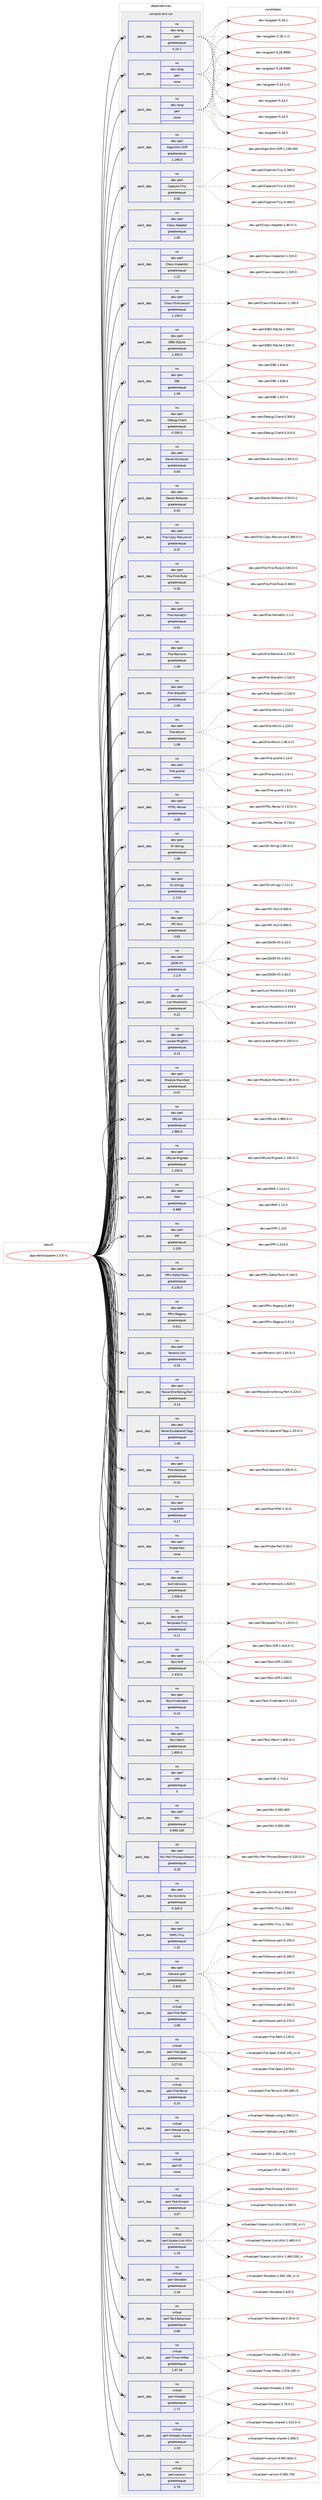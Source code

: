digraph prolog {

# *************
# Graph options
# *************

newrank=true;
concentrate=true;
compound=true;
graph [rankdir=LR,fontname=Helvetica,fontsize=10,ranksep=1.5];#, ranksep=2.5, nodesep=0.2];
edge  [arrowhead=vee];
node  [fontname=Helvetica,fontsize=10];

# **********
# The ebuild
# **********

subgraph cluster_leftcol {
color=gray;
rank=same;
label=<<i>ebuild</i>>;
id [label="app-editors/padre-1.0.0-r1", color=red, width=4, href="../app-editors/padre-1.0.0-r1.svg"];
}

# ****************
# The dependencies
# ****************

subgraph cluster_midcol {
color=gray;
label=<<i>dependencies</i>>;
subgraph cluster_compile {
fillcolor="#eeeeee";
style=filled;
label=<<i>compile</i>>;
}
subgraph cluster_compileandrun {
fillcolor="#eeeeee";
style=filled;
label=<<i>compile and run</i>>;
subgraph pack13409 {
dependency18376 [label=<<TABLE BORDER="0" CELLBORDER="1" CELLSPACING="0" CELLPADDING="4" WIDTH="220"><TR><TD ROWSPAN="6" CELLPADDING="30">pack_dep</TD></TR><TR><TD WIDTH="110">no</TD></TR><TR><TD>dev-lang</TD></TR><TR><TD>perl</TD></TR><TR><TD>greaterequal</TD></TR><TR><TD>5.10.1</TD></TR></TABLE>>, shape=none, color=blue];
}
id:e -> dependency18376:w [weight=20,style="solid",arrowhead="odotvee"];
subgraph pack13410 {
dependency18377 [label=<<TABLE BORDER="0" CELLBORDER="1" CELLSPACING="0" CELLPADDING="4" WIDTH="220"><TR><TD ROWSPAN="6" CELLPADDING="30">pack_dep</TD></TR><TR><TD WIDTH="110">no</TD></TR><TR><TD>dev-lang</TD></TR><TR><TD>perl</TD></TR><TR><TD>none</TD></TR><TR><TD></TD></TR></TABLE>>, shape=none, color=blue];
}
id:e -> dependency18377:w [weight=20,style="solid",arrowhead="odotvee"];
subgraph pack13411 {
dependency18378 [label=<<TABLE BORDER="0" CELLBORDER="1" CELLSPACING="0" CELLPADDING="4" WIDTH="220"><TR><TD ROWSPAN="6" CELLPADDING="30">pack_dep</TD></TR><TR><TD WIDTH="110">no</TD></TR><TR><TD>dev-lang</TD></TR><TR><TD>perl</TD></TR><TR><TD>none</TD></TR><TR><TD></TD></TR></TABLE>>, shape=none, color=blue];
}
id:e -> dependency18378:w [weight=20,style="solid",arrowhead="odotvee"];
subgraph pack13412 {
dependency18379 [label=<<TABLE BORDER="0" CELLBORDER="1" CELLSPACING="0" CELLPADDING="4" WIDTH="220"><TR><TD ROWSPAN="6" CELLPADDING="30">pack_dep</TD></TR><TR><TD WIDTH="110">no</TD></TR><TR><TD>dev-perl</TD></TR><TR><TD>Algorithm-Diff</TD></TR><TR><TD>greaterequal</TD></TR><TR><TD>1.190.0</TD></TR></TABLE>>, shape=none, color=blue];
}
id:e -> dependency18379:w [weight=20,style="solid",arrowhead="odotvee"];
subgraph pack13413 {
dependency18380 [label=<<TABLE BORDER="0" CELLBORDER="1" CELLSPACING="0" CELLPADDING="4" WIDTH="220"><TR><TD ROWSPAN="6" CELLPADDING="30">pack_dep</TD></TR><TR><TD WIDTH="110">no</TD></TR><TR><TD>dev-perl</TD></TR><TR><TD>Capture-Tiny</TD></TR><TR><TD>greaterequal</TD></TR><TR><TD>0.06</TD></TR></TABLE>>, shape=none, color=blue];
}
id:e -> dependency18380:w [weight=20,style="solid",arrowhead="odotvee"];
subgraph pack13414 {
dependency18381 [label=<<TABLE BORDER="0" CELLBORDER="1" CELLSPACING="0" CELLPADDING="4" WIDTH="220"><TR><TD ROWSPAN="6" CELLPADDING="30">pack_dep</TD></TR><TR><TD WIDTH="110">no</TD></TR><TR><TD>dev-perl</TD></TR><TR><TD>Class-Adapter</TD></TR><TR><TD>greaterequal</TD></TR><TR><TD>1.05</TD></TR></TABLE>>, shape=none, color=blue];
}
id:e -> dependency18381:w [weight=20,style="solid",arrowhead="odotvee"];
subgraph pack13415 {
dependency18382 [label=<<TABLE BORDER="0" CELLBORDER="1" CELLSPACING="0" CELLPADDING="4" WIDTH="220"><TR><TD ROWSPAN="6" CELLPADDING="30">pack_dep</TD></TR><TR><TD WIDTH="110">no</TD></TR><TR><TD>dev-perl</TD></TR><TR><TD>Class-Inspector</TD></TR><TR><TD>greaterequal</TD></TR><TR><TD>1.22</TD></TR></TABLE>>, shape=none, color=blue];
}
id:e -> dependency18382:w [weight=20,style="solid",arrowhead="odotvee"];
subgraph pack13416 {
dependency18383 [label=<<TABLE BORDER="0" CELLBORDER="1" CELLSPACING="0" CELLPADDING="4" WIDTH="220"><TR><TD ROWSPAN="6" CELLPADDING="30">pack_dep</TD></TR><TR><TD WIDTH="110">no</TD></TR><TR><TD>dev-perl</TD></TR><TR><TD>Class-XSAccessor</TD></TR><TR><TD>greaterequal</TD></TR><TR><TD>1.130.0</TD></TR></TABLE>>, shape=none, color=blue];
}
id:e -> dependency18383:w [weight=20,style="solid",arrowhead="odotvee"];
subgraph pack13417 {
dependency18384 [label=<<TABLE BORDER="0" CELLBORDER="1" CELLSPACING="0" CELLPADDING="4" WIDTH="220"><TR><TD ROWSPAN="6" CELLPADDING="30">pack_dep</TD></TR><TR><TD WIDTH="110">no</TD></TR><TR><TD>dev-perl</TD></TR><TR><TD>DBD-SQLite</TD></TR><TR><TD>greaterequal</TD></TR><TR><TD>1.350.0</TD></TR></TABLE>>, shape=none, color=blue];
}
id:e -> dependency18384:w [weight=20,style="solid",arrowhead="odotvee"];
subgraph pack13418 {
dependency18385 [label=<<TABLE BORDER="0" CELLBORDER="1" CELLSPACING="0" CELLPADDING="4" WIDTH="220"><TR><TD ROWSPAN="6" CELLPADDING="30">pack_dep</TD></TR><TR><TD WIDTH="110">no</TD></TR><TR><TD>dev-perl</TD></TR><TR><TD>DBI</TD></TR><TR><TD>greaterequal</TD></TR><TR><TD>1.58</TD></TR></TABLE>>, shape=none, color=blue];
}
id:e -> dependency18385:w [weight=20,style="solid",arrowhead="odotvee"];
subgraph pack13419 {
dependency18386 [label=<<TABLE BORDER="0" CELLBORDER="1" CELLSPACING="0" CELLPADDING="4" WIDTH="220"><TR><TD ROWSPAN="6" CELLPADDING="30">pack_dep</TD></TR><TR><TD WIDTH="110">no</TD></TR><TR><TD>dev-perl</TD></TR><TR><TD>Debug-Client</TD></TR><TR><TD>greaterequal</TD></TR><TR><TD>0.200.0</TD></TR></TABLE>>, shape=none, color=blue];
}
id:e -> dependency18386:w [weight=20,style="solid",arrowhead="odotvee"];
subgraph pack13420 {
dependency18387 [label=<<TABLE BORDER="0" CELLBORDER="1" CELLSPACING="0" CELLPADDING="4" WIDTH="220"><TR><TD ROWSPAN="6" CELLPADDING="30">pack_dep</TD></TR><TR><TD WIDTH="110">no</TD></TR><TR><TD>dev-perl</TD></TR><TR><TD>Devel-Dumpvar</TD></TR><TR><TD>greaterequal</TD></TR><TR><TD>0.04</TD></TR></TABLE>>, shape=none, color=blue];
}
id:e -> dependency18387:w [weight=20,style="solid",arrowhead="odotvee"];
subgraph pack13421 {
dependency18388 [label=<<TABLE BORDER="0" CELLBORDER="1" CELLSPACING="0" CELLPADDING="4" WIDTH="220"><TR><TD ROWSPAN="6" CELLPADDING="30">pack_dep</TD></TR><TR><TD WIDTH="110">no</TD></TR><TR><TD>dev-perl</TD></TR><TR><TD>Devel-Refactor</TD></TR><TR><TD>greaterequal</TD></TR><TR><TD>0.05</TD></TR></TABLE>>, shape=none, color=blue];
}
id:e -> dependency18388:w [weight=20,style="solid",arrowhead="odotvee"];
subgraph pack13422 {
dependency18389 [label=<<TABLE BORDER="0" CELLBORDER="1" CELLSPACING="0" CELLPADDING="4" WIDTH="220"><TR><TD ROWSPAN="6" CELLPADDING="30">pack_dep</TD></TR><TR><TD WIDTH="110">no</TD></TR><TR><TD>dev-perl</TD></TR><TR><TD>File-Copy-Recursive</TD></TR><TR><TD>greaterequal</TD></TR><TR><TD>0.37</TD></TR></TABLE>>, shape=none, color=blue];
}
id:e -> dependency18389:w [weight=20,style="solid",arrowhead="odotvee"];
subgraph pack13423 {
dependency18390 [label=<<TABLE BORDER="0" CELLBORDER="1" CELLSPACING="0" CELLPADDING="4" WIDTH="220"><TR><TD ROWSPAN="6" CELLPADDING="30">pack_dep</TD></TR><TR><TD WIDTH="110">no</TD></TR><TR><TD>dev-perl</TD></TR><TR><TD>File-Find-Rule</TD></TR><TR><TD>greaterequal</TD></TR><TR><TD>0.30</TD></TR></TABLE>>, shape=none, color=blue];
}
id:e -> dependency18390:w [weight=20,style="solid",arrowhead="odotvee"];
subgraph pack13424 {
dependency18391 [label=<<TABLE BORDER="0" CELLBORDER="1" CELLSPACING="0" CELLPADDING="4" WIDTH="220"><TR><TD ROWSPAN="6" CELLPADDING="30">pack_dep</TD></TR><TR><TD WIDTH="110">no</TD></TR><TR><TD>dev-perl</TD></TR><TR><TD>File-HomeDir</TD></TR><TR><TD>greaterequal</TD></TR><TR><TD>0.91</TD></TR></TABLE>>, shape=none, color=blue];
}
id:e -> dependency18391:w [weight=20,style="solid",arrowhead="odotvee"];
subgraph pack13425 {
dependency18392 [label=<<TABLE BORDER="0" CELLBORDER="1" CELLSPACING="0" CELLPADDING="4" WIDTH="220"><TR><TD ROWSPAN="6" CELLPADDING="30">pack_dep</TD></TR><TR><TD WIDTH="110">no</TD></TR><TR><TD>dev-perl</TD></TR><TR><TD>File-Remove</TD></TR><TR><TD>greaterequal</TD></TR><TR><TD>1.40</TD></TR></TABLE>>, shape=none, color=blue];
}
id:e -> dependency18392:w [weight=20,style="solid",arrowhead="odotvee"];
subgraph pack13426 {
dependency18393 [label=<<TABLE BORDER="0" CELLBORDER="1" CELLSPACING="0" CELLPADDING="4" WIDTH="220"><TR><TD ROWSPAN="6" CELLPADDING="30">pack_dep</TD></TR><TR><TD WIDTH="110">no</TD></TR><TR><TD>dev-perl</TD></TR><TR><TD>File-ShareDir</TD></TR><TR><TD>greaterequal</TD></TR><TR><TD>1.00</TD></TR></TABLE>>, shape=none, color=blue];
}
id:e -> dependency18393:w [weight=20,style="solid",arrowhead="odotvee"];
subgraph pack13427 {
dependency18394 [label=<<TABLE BORDER="0" CELLBORDER="1" CELLSPACING="0" CELLPADDING="4" WIDTH="220"><TR><TD ROWSPAN="6" CELLPADDING="30">pack_dep</TD></TR><TR><TD WIDTH="110">no</TD></TR><TR><TD>dev-perl</TD></TR><TR><TD>File-Which</TD></TR><TR><TD>greaterequal</TD></TR><TR><TD>1.08</TD></TR></TABLE>>, shape=none, color=blue];
}
id:e -> dependency18394:w [weight=20,style="solid",arrowhead="odotvee"];
subgraph pack13428 {
dependency18395 [label=<<TABLE BORDER="0" CELLBORDER="1" CELLSPACING="0" CELLPADDING="4" WIDTH="220"><TR><TD ROWSPAN="6" CELLPADDING="30">pack_dep</TD></TR><TR><TD WIDTH="110">no</TD></TR><TR><TD>dev-perl</TD></TR><TR><TD>File-pushd</TD></TR><TR><TD>none</TD></TR><TR><TD></TD></TR></TABLE>>, shape=none, color=blue];
}
id:e -> dependency18395:w [weight=20,style="solid",arrowhead="odotvee"];
subgraph pack13429 {
dependency18396 [label=<<TABLE BORDER="0" CELLBORDER="1" CELLSPACING="0" CELLPADDING="4" WIDTH="220"><TR><TD ROWSPAN="6" CELLPADDING="30">pack_dep</TD></TR><TR><TD WIDTH="110">no</TD></TR><TR><TD>dev-perl</TD></TR><TR><TD>HTML-Parser</TD></TR><TR><TD>greaterequal</TD></TR><TR><TD>3.58</TD></TR></TABLE>>, shape=none, color=blue];
}
id:e -> dependency18396:w [weight=20,style="solid",arrowhead="odotvee"];
subgraph pack13430 {
dependency18397 [label=<<TABLE BORDER="0" CELLBORDER="1" CELLSPACING="0" CELLPADDING="4" WIDTH="220"><TR><TD ROWSPAN="6" CELLPADDING="30">pack_dep</TD></TR><TR><TD WIDTH="110">no</TD></TR><TR><TD>dev-perl</TD></TR><TR><TD>IO-String</TD></TR><TR><TD>greaterequal</TD></TR><TR><TD>1.08</TD></TR></TABLE>>, shape=none, color=blue];
}
id:e -> dependency18397:w [weight=20,style="solid",arrowhead="odotvee"];
subgraph pack13431 {
dependency18398 [label=<<TABLE BORDER="0" CELLBORDER="1" CELLSPACING="0" CELLPADDING="4" WIDTH="220"><TR><TD ROWSPAN="6" CELLPADDING="30">pack_dep</TD></TR><TR><TD WIDTH="110">no</TD></TR><TR><TD>dev-perl</TD></TR><TR><TD>IO-stringy</TD></TR><TR><TD>greaterequal</TD></TR><TR><TD>2.110</TD></TR></TABLE>>, shape=none, color=blue];
}
id:e -> dependency18398:w [weight=20,style="solid",arrowhead="odotvee"];
subgraph pack13432 {
dependency18399 [label=<<TABLE BORDER="0" CELLBORDER="1" CELLSPACING="0" CELLPADDING="4" WIDTH="220"><TR><TD ROWSPAN="6" CELLPADDING="30">pack_dep</TD></TR><TR><TD WIDTH="110">no</TD></TR><TR><TD>dev-perl</TD></TR><TR><TD>IPC-Run</TD></TR><TR><TD>greaterequal</TD></TR><TR><TD>0.83</TD></TR></TABLE>>, shape=none, color=blue];
}
id:e -> dependency18399:w [weight=20,style="solid",arrowhead="odotvee"];
subgraph pack13433 {
dependency18400 [label=<<TABLE BORDER="0" CELLBORDER="1" CELLSPACING="0" CELLPADDING="4" WIDTH="220"><TR><TD ROWSPAN="6" CELLPADDING="30">pack_dep</TD></TR><TR><TD WIDTH="110">no</TD></TR><TR><TD>dev-perl</TD></TR><TR><TD>JSON-XS</TD></TR><TR><TD>greaterequal</TD></TR><TR><TD>2.2.9</TD></TR></TABLE>>, shape=none, color=blue];
}
id:e -> dependency18400:w [weight=20,style="solid",arrowhead="odotvee"];
subgraph pack13434 {
dependency18401 [label=<<TABLE BORDER="0" CELLBORDER="1" CELLSPACING="0" CELLPADDING="4" WIDTH="220"><TR><TD ROWSPAN="6" CELLPADDING="30">pack_dep</TD></TR><TR><TD WIDTH="110">no</TD></TR><TR><TD>dev-perl</TD></TR><TR><TD>List-MoreUtils</TD></TR><TR><TD>greaterequal</TD></TR><TR><TD>0.22</TD></TR></TABLE>>, shape=none, color=blue];
}
id:e -> dependency18401:w [weight=20,style="solid",arrowhead="odotvee"];
subgraph pack13435 {
dependency18402 [label=<<TABLE BORDER="0" CELLBORDER="1" CELLSPACING="0" CELLPADDING="4" WIDTH="220"><TR><TD ROWSPAN="6" CELLPADDING="30">pack_dep</TD></TR><TR><TD WIDTH="110">no</TD></TR><TR><TD>dev-perl</TD></TR><TR><TD>Locale-Msgfmt</TD></TR><TR><TD>greaterequal</TD></TR><TR><TD>0.15</TD></TR></TABLE>>, shape=none, color=blue];
}
id:e -> dependency18402:w [weight=20,style="solid",arrowhead="odotvee"];
subgraph pack13436 {
dependency18403 [label=<<TABLE BORDER="0" CELLBORDER="1" CELLSPACING="0" CELLPADDING="4" WIDTH="220"><TR><TD ROWSPAN="6" CELLPADDING="30">pack_dep</TD></TR><TR><TD WIDTH="110">no</TD></TR><TR><TD>dev-perl</TD></TR><TR><TD>Module-Manifest</TD></TR><TR><TD>greaterequal</TD></TR><TR><TD>0.07</TD></TR></TABLE>>, shape=none, color=blue];
}
id:e -> dependency18403:w [weight=20,style="solid",arrowhead="odotvee"];
subgraph pack13437 {
dependency18404 [label=<<TABLE BORDER="0" CELLBORDER="1" CELLSPACING="0" CELLPADDING="4" WIDTH="220"><TR><TD ROWSPAN="6" CELLPADDING="30">pack_dep</TD></TR><TR><TD WIDTH="110">no</TD></TR><TR><TD>dev-perl</TD></TR><TR><TD>ORLite</TD></TR><TR><TD>greaterequal</TD></TR><TR><TD>1.960.0</TD></TR></TABLE>>, shape=none, color=blue];
}
id:e -> dependency18404:w [weight=20,style="solid",arrowhead="odotvee"];
subgraph pack13438 {
dependency18405 [label=<<TABLE BORDER="0" CELLBORDER="1" CELLSPACING="0" CELLPADDING="4" WIDTH="220"><TR><TD ROWSPAN="6" CELLPADDING="30">pack_dep</TD></TR><TR><TD WIDTH="110">no</TD></TR><TR><TD>dev-perl</TD></TR><TR><TD>ORLite-Migrate</TD></TR><TR><TD>greaterequal</TD></TR><TR><TD>1.100.0</TD></TR></TABLE>>, shape=none, color=blue];
}
id:e -> dependency18405:w [weight=20,style="solid",arrowhead="odotvee"];
subgraph pack13439 {
dependency18406 [label=<<TABLE BORDER="0" CELLBORDER="1" CELLSPACING="0" CELLPADDING="4" WIDTH="220"><TR><TD ROWSPAN="6" CELLPADDING="30">pack_dep</TD></TR><TR><TD WIDTH="110">no</TD></TR><TR><TD>dev-perl</TD></TR><TR><TD>PAR</TD></TR><TR><TD>greaterequal</TD></TR><TR><TD>0.989</TD></TR></TABLE>>, shape=none, color=blue];
}
id:e -> dependency18406:w [weight=20,style="solid",arrowhead="odotvee"];
subgraph pack13440 {
dependency18407 [label=<<TABLE BORDER="0" CELLBORDER="1" CELLSPACING="0" CELLPADDING="4" WIDTH="220"><TR><TD ROWSPAN="6" CELLPADDING="30">pack_dep</TD></TR><TR><TD WIDTH="110">no</TD></TR><TR><TD>dev-perl</TD></TR><TR><TD>PPI</TD></TR><TR><TD>greaterequal</TD></TR><TR><TD>1.205</TD></TR></TABLE>>, shape=none, color=blue];
}
id:e -> dependency18407:w [weight=20,style="solid",arrowhead="odotvee"];
subgraph pack13441 {
dependency18408 [label=<<TABLE BORDER="0" CELLBORDER="1" CELLSPACING="0" CELLPADDING="4" WIDTH="220"><TR><TD ROWSPAN="6" CELLPADDING="30">pack_dep</TD></TR><TR><TD WIDTH="110">no</TD></TR><TR><TD>dev-perl</TD></TR><TR><TD>PPIx-EditorTools</TD></TR><TR><TD>greaterequal</TD></TR><TR><TD>0.130.0</TD></TR></TABLE>>, shape=none, color=blue];
}
id:e -> dependency18408:w [weight=20,style="solid",arrowhead="odotvee"];
subgraph pack13442 {
dependency18409 [label=<<TABLE BORDER="0" CELLBORDER="1" CELLSPACING="0" CELLPADDING="4" WIDTH="220"><TR><TD ROWSPAN="6" CELLPADDING="30">pack_dep</TD></TR><TR><TD WIDTH="110">no</TD></TR><TR><TD>dev-perl</TD></TR><TR><TD>PPIx-Regexp</TD></TR><TR><TD>greaterequal</TD></TR><TR><TD>0.011</TD></TR></TABLE>>, shape=none, color=blue];
}
id:e -> dependency18409:w [weight=20,style="solid",arrowhead="odotvee"];
subgraph pack13443 {
dependency18410 [label=<<TABLE BORDER="0" CELLBORDER="1" CELLSPACING="0" CELLPADDING="4" WIDTH="220"><TR><TD ROWSPAN="6" CELLPADDING="30">pack_dep</TD></TR><TR><TD WIDTH="110">no</TD></TR><TR><TD>dev-perl</TD></TR><TR><TD>Params-Util</TD></TR><TR><TD>greaterequal</TD></TR><TR><TD>0.33</TD></TR></TABLE>>, shape=none, color=blue];
}
id:e -> dependency18410:w [weight=20,style="solid",arrowhead="odotvee"];
subgraph pack13444 {
dependency18411 [label=<<TABLE BORDER="0" CELLBORDER="1" CELLSPACING="0" CELLPADDING="4" WIDTH="220"><TR><TD ROWSPAN="6" CELLPADDING="30">pack_dep</TD></TR><TR><TD WIDTH="110">no</TD></TR><TR><TD>dev-perl</TD></TR><TR><TD>Parse-ErrorString-Perl</TD></TR><TR><TD>greaterequal</TD></TR><TR><TD>0.14</TD></TR></TABLE>>, shape=none, color=blue];
}
id:e -> dependency18411:w [weight=20,style="solid",arrowhead="odotvee"];
subgraph pack13445 {
dependency18412 [label=<<TABLE BORDER="0" CELLBORDER="1" CELLSPACING="0" CELLPADDING="4" WIDTH="220"><TR><TD ROWSPAN="6" CELLPADDING="30">pack_dep</TD></TR><TR><TD WIDTH="110">no</TD></TR><TR><TD>dev-perl</TD></TR><TR><TD>Parse-ExuberantCTags</TD></TR><TR><TD>greaterequal</TD></TR><TR><TD>1.00</TD></TR></TABLE>>, shape=none, color=blue];
}
id:e -> dependency18412:w [weight=20,style="solid",arrowhead="odotvee"];
subgraph pack13446 {
dependency18413 [label=<<TABLE BORDER="0" CELLBORDER="1" CELLSPACING="0" CELLPADDING="4" WIDTH="220"><TR><TD ROWSPAN="6" CELLPADDING="30">pack_dep</TD></TR><TR><TD WIDTH="110">no</TD></TR><TR><TD>dev-perl</TD></TR><TR><TD>Pod-Abstract</TD></TR><TR><TD>greaterequal</TD></TR><TR><TD>0.16</TD></TR></TABLE>>, shape=none, color=blue];
}
id:e -> dependency18413:w [weight=20,style="solid",arrowhead="odotvee"];
subgraph pack13447 {
dependency18414 [label=<<TABLE BORDER="0" CELLBORDER="1" CELLSPACING="0" CELLPADDING="4" WIDTH="220"><TR><TD ROWSPAN="6" CELLPADDING="30">pack_dep</TD></TR><TR><TD WIDTH="110">no</TD></TR><TR><TD>dev-perl</TD></TR><TR><TD>Pod-POM</TD></TR><TR><TD>greaterequal</TD></TR><TR><TD>0.17</TD></TR></TABLE>>, shape=none, color=blue];
}
id:e -> dependency18414:w [weight=20,style="solid",arrowhead="odotvee"];
subgraph pack13448 {
dependency18415 [label=<<TABLE BORDER="0" CELLBORDER="1" CELLSPACING="0" CELLPADDING="4" WIDTH="220"><TR><TD ROWSPAN="6" CELLPADDING="30">pack_dep</TD></TR><TR><TD WIDTH="110">no</TD></TR><TR><TD>dev-perl</TD></TR><TR><TD>Probe-Perl</TD></TR><TR><TD>none</TD></TR><TR><TD></TD></TR></TABLE>>, shape=none, color=blue];
}
id:e -> dependency18415:w [weight=20,style="solid",arrowhead="odotvee"];
subgraph pack13449 {
dependency18416 [label=<<TABLE BORDER="0" CELLBORDER="1" CELLSPACING="0" CELLPADDING="4" WIDTH="220"><TR><TD ROWSPAN="6" CELLPADDING="30">pack_dep</TD></TR><TR><TD WIDTH="110">no</TD></TR><TR><TD>dev-perl</TD></TR><TR><TD>Sort-Versions</TD></TR><TR><TD>greaterequal</TD></TR><TR><TD>1.500.0</TD></TR></TABLE>>, shape=none, color=blue];
}
id:e -> dependency18416:w [weight=20,style="solid",arrowhead="odotvee"];
subgraph pack13450 {
dependency18417 [label=<<TABLE BORDER="0" CELLBORDER="1" CELLSPACING="0" CELLPADDING="4" WIDTH="220"><TR><TD ROWSPAN="6" CELLPADDING="30">pack_dep</TD></TR><TR><TD WIDTH="110">no</TD></TR><TR><TD>dev-perl</TD></TR><TR><TD>Template-Tiny</TD></TR><TR><TD>greaterequal</TD></TR><TR><TD>0.11</TD></TR></TABLE>>, shape=none, color=blue];
}
id:e -> dependency18417:w [weight=20,style="solid",arrowhead="odotvee"];
subgraph pack13451 {
dependency18418 [label=<<TABLE BORDER="0" CELLBORDER="1" CELLSPACING="0" CELLPADDING="4" WIDTH="220"><TR><TD ROWSPAN="6" CELLPADDING="30">pack_dep</TD></TR><TR><TD WIDTH="110">no</TD></TR><TR><TD>dev-perl</TD></TR><TR><TD>Text-Diff</TD></TR><TR><TD>greaterequal</TD></TR><TR><TD>1.410.0</TD></TR></TABLE>>, shape=none, color=blue];
}
id:e -> dependency18418:w [weight=20,style="solid",arrowhead="odotvee"];
subgraph pack13452 {
dependency18419 [label=<<TABLE BORDER="0" CELLBORDER="1" CELLSPACING="0" CELLPADDING="4" WIDTH="220"><TR><TD ROWSPAN="6" CELLPADDING="30">pack_dep</TD></TR><TR><TD WIDTH="110">no</TD></TR><TR><TD>dev-perl</TD></TR><TR><TD>Text-FindIndent</TD></TR><TR><TD>greaterequal</TD></TR><TR><TD>0.10</TD></TR></TABLE>>, shape=none, color=blue];
}
id:e -> dependency18419:w [weight=20,style="solid",arrowhead="odotvee"];
subgraph pack13453 {
dependency18420 [label=<<TABLE BORDER="0" CELLBORDER="1" CELLSPACING="0" CELLPADDING="4" WIDTH="220"><TR><TD ROWSPAN="6" CELLPADDING="30">pack_dep</TD></TR><TR><TD WIDTH="110">no</TD></TR><TR><TD>dev-perl</TD></TR><TR><TD>Text-Patch</TD></TR><TR><TD>greaterequal</TD></TR><TR><TD>1.800.0</TD></TR></TABLE>>, shape=none, color=blue];
}
id:e -> dependency18420:w [weight=20,style="solid",arrowhead="odotvee"];
subgraph pack13454 {
dependency18421 [label=<<TABLE BORDER="0" CELLBORDER="1" CELLSPACING="0" CELLPADDING="4" WIDTH="220"><TR><TD ROWSPAN="6" CELLPADDING="30">pack_dep</TD></TR><TR><TD WIDTH="110">no</TD></TR><TR><TD>dev-perl</TD></TR><TR><TD>URI</TD></TR><TR><TD>greaterequal</TD></TR><TR><TD>0</TD></TR></TABLE>>, shape=none, color=blue];
}
id:e -> dependency18421:w [weight=20,style="solid",arrowhead="odotvee"];
subgraph pack13455 {
dependency18422 [label=<<TABLE BORDER="0" CELLBORDER="1" CELLSPACING="0" CELLPADDING="4" WIDTH="220"><TR><TD ROWSPAN="6" CELLPADDING="30">pack_dep</TD></TR><TR><TD WIDTH="110">no</TD></TR><TR><TD>dev-perl</TD></TR><TR><TD>Wx</TD></TR><TR><TD>greaterequal</TD></TR><TR><TD>0.990.100</TD></TR></TABLE>>, shape=none, color=blue];
}
id:e -> dependency18422:w [weight=20,style="solid",arrowhead="odotvee"];
subgraph pack13456 {
dependency18423 [label=<<TABLE BORDER="0" CELLBORDER="1" CELLSPACING="0" CELLPADDING="4" WIDTH="220"><TR><TD ROWSPAN="6" CELLPADDING="30">pack_dep</TD></TR><TR><TD WIDTH="110">no</TD></TR><TR><TD>dev-perl</TD></TR><TR><TD>Wx-Perl-ProcessStream</TD></TR><TR><TD>greaterequal</TD></TR><TR><TD>0.28</TD></TR></TABLE>>, shape=none, color=blue];
}
id:e -> dependency18423:w [weight=20,style="solid",arrowhead="odotvee"];
subgraph pack13457 {
dependency18424 [label=<<TABLE BORDER="0" CELLBORDER="1" CELLSPACING="0" CELLPADDING="4" WIDTH="220"><TR><TD ROWSPAN="6" CELLPADDING="30">pack_dep</TD></TR><TR><TD WIDTH="110">no</TD></TR><TR><TD>dev-perl</TD></TR><TR><TD>Wx-Scintilla</TD></TR><TR><TD>greaterequal</TD></TR><TR><TD>0.340.0</TD></TR></TABLE>>, shape=none, color=blue];
}
id:e -> dependency18424:w [weight=20,style="solid",arrowhead="odotvee"];
subgraph pack13458 {
dependency18425 [label=<<TABLE BORDER="0" CELLBORDER="1" CELLSPACING="0" CELLPADDING="4" WIDTH="220"><TR><TD ROWSPAN="6" CELLPADDING="30">pack_dep</TD></TR><TR><TD WIDTH="110">no</TD></TR><TR><TD>dev-perl</TD></TR><TR><TD>YAML-Tiny</TD></TR><TR><TD>greaterequal</TD></TR><TR><TD>1.32</TD></TR></TABLE>>, shape=none, color=blue];
}
id:e -> dependency18425:w [weight=20,style="solid",arrowhead="odotvee"];
subgraph pack13459 {
dependency18426 [label=<<TABLE BORDER="0" CELLBORDER="1" CELLSPACING="0" CELLPADDING="4" WIDTH="220"><TR><TD ROWSPAN="6" CELLPADDING="30">pack_dep</TD></TR><TR><TD WIDTH="110">no</TD></TR><TR><TD>dev-perl</TD></TR><TR><TD>libwww-perl</TD></TR><TR><TD>greaterequal</TD></TR><TR><TD>5.815</TD></TR></TABLE>>, shape=none, color=blue];
}
id:e -> dependency18426:w [weight=20,style="solid",arrowhead="odotvee"];
subgraph pack13460 {
dependency18427 [label=<<TABLE BORDER="0" CELLBORDER="1" CELLSPACING="0" CELLPADDING="4" WIDTH="220"><TR><TD ROWSPAN="6" CELLPADDING="30">pack_dep</TD></TR><TR><TD WIDTH="110">no</TD></TR><TR><TD>virtual</TD></TR><TR><TD>perl-File-Path</TD></TR><TR><TD>greaterequal</TD></TR><TR><TD>2.08</TD></TR></TABLE>>, shape=none, color=blue];
}
id:e -> dependency18427:w [weight=20,style="solid",arrowhead="odotvee"];
subgraph pack13461 {
dependency18428 [label=<<TABLE BORDER="0" CELLBORDER="1" CELLSPACING="0" CELLPADDING="4" WIDTH="220"><TR><TD ROWSPAN="6" CELLPADDING="30">pack_dep</TD></TR><TR><TD WIDTH="110">no</TD></TR><TR><TD>virtual</TD></TR><TR><TD>perl-File-Spec</TD></TR><TR><TD>greaterequal</TD></TR><TR><TD>3.27.01</TD></TR></TABLE>>, shape=none, color=blue];
}
id:e -> dependency18428:w [weight=20,style="solid",arrowhead="odotvee"];
subgraph pack13462 {
dependency18429 [label=<<TABLE BORDER="0" CELLBORDER="1" CELLSPACING="0" CELLPADDING="4" WIDTH="220"><TR><TD ROWSPAN="6" CELLPADDING="30">pack_dep</TD></TR><TR><TD WIDTH="110">no</TD></TR><TR><TD>virtual</TD></TR><TR><TD>perl-File-Temp</TD></TR><TR><TD>greaterequal</TD></TR><TR><TD>0.20</TD></TR></TABLE>>, shape=none, color=blue];
}
id:e -> dependency18429:w [weight=20,style="solid",arrowhead="odotvee"];
subgraph pack13463 {
dependency18430 [label=<<TABLE BORDER="0" CELLBORDER="1" CELLSPACING="0" CELLPADDING="4" WIDTH="220"><TR><TD ROWSPAN="6" CELLPADDING="30">pack_dep</TD></TR><TR><TD WIDTH="110">no</TD></TR><TR><TD>virtual</TD></TR><TR><TD>perl-Getopt-Long</TD></TR><TR><TD>none</TD></TR><TR><TD></TD></TR></TABLE>>, shape=none, color=blue];
}
id:e -> dependency18430:w [weight=20,style="solid",arrowhead="odotvee"];
subgraph pack13464 {
dependency18431 [label=<<TABLE BORDER="0" CELLBORDER="1" CELLSPACING="0" CELLPADDING="4" WIDTH="220"><TR><TD ROWSPAN="6" CELLPADDING="30">pack_dep</TD></TR><TR><TD WIDTH="110">no</TD></TR><TR><TD>virtual</TD></TR><TR><TD>perl-IO</TD></TR><TR><TD>none</TD></TR><TR><TD></TD></TR></TABLE>>, shape=none, color=blue];
}
id:e -> dependency18431:w [weight=20,style="solid",arrowhead="odotvee"];
subgraph pack13465 {
dependency18432 [label=<<TABLE BORDER="0" CELLBORDER="1" CELLSPACING="0" CELLPADDING="4" WIDTH="220"><TR><TD ROWSPAN="6" CELLPADDING="30">pack_dep</TD></TR><TR><TD WIDTH="110">no</TD></TR><TR><TD>virtual</TD></TR><TR><TD>perl-Pod-Simple</TD></TR><TR><TD>greaterequal</TD></TR><TR><TD>3.07</TD></TR></TABLE>>, shape=none, color=blue];
}
id:e -> dependency18432:w [weight=20,style="solid",arrowhead="odotvee"];
subgraph pack13466 {
dependency18433 [label=<<TABLE BORDER="0" CELLBORDER="1" CELLSPACING="0" CELLPADDING="4" WIDTH="220"><TR><TD ROWSPAN="6" CELLPADDING="30">pack_dep</TD></TR><TR><TD WIDTH="110">no</TD></TR><TR><TD>virtual</TD></TR><TR><TD>perl-Scalar-List-Utils</TD></TR><TR><TD>greaterequal</TD></TR><TR><TD>1.18</TD></TR></TABLE>>, shape=none, color=blue];
}
id:e -> dependency18433:w [weight=20,style="solid",arrowhead="odotvee"];
subgraph pack13467 {
dependency18434 [label=<<TABLE BORDER="0" CELLBORDER="1" CELLSPACING="0" CELLPADDING="4" WIDTH="220"><TR><TD ROWSPAN="6" CELLPADDING="30">pack_dep</TD></TR><TR><TD WIDTH="110">no</TD></TR><TR><TD>virtual</TD></TR><TR><TD>perl-Storable</TD></TR><TR><TD>greaterequal</TD></TR><TR><TD>2.16</TD></TR></TABLE>>, shape=none, color=blue];
}
id:e -> dependency18434:w [weight=20,style="solid",arrowhead="odotvee"];
subgraph pack13468 {
dependency18435 [label=<<TABLE BORDER="0" CELLBORDER="1" CELLSPACING="0" CELLPADDING="4" WIDTH="220"><TR><TD ROWSPAN="6" CELLPADDING="30">pack_dep</TD></TR><TR><TD WIDTH="110">no</TD></TR><TR><TD>virtual</TD></TR><TR><TD>perl-Text-Balanced</TD></TR><TR><TD>greaterequal</TD></TR><TR><TD>0.80</TD></TR></TABLE>>, shape=none, color=blue];
}
id:e -> dependency18435:w [weight=20,style="solid",arrowhead="odotvee"];
subgraph pack13469 {
dependency18436 [label=<<TABLE BORDER="0" CELLBORDER="1" CELLSPACING="0" CELLPADDING="4" WIDTH="220"><TR><TD ROWSPAN="6" CELLPADDING="30">pack_dep</TD></TR><TR><TD WIDTH="110">no</TD></TR><TR><TD>virtual</TD></TR><TR><TD>perl-Time-HiRes</TD></TR><TR><TD>greaterequal</TD></TR><TR><TD>1.97.18</TD></TR></TABLE>>, shape=none, color=blue];
}
id:e -> dependency18436:w [weight=20,style="solid",arrowhead="odotvee"];
subgraph pack13470 {
dependency18437 [label=<<TABLE BORDER="0" CELLBORDER="1" CELLSPACING="0" CELLPADDING="4" WIDTH="220"><TR><TD ROWSPAN="6" CELLPADDING="30">pack_dep</TD></TR><TR><TD WIDTH="110">no</TD></TR><TR><TD>virtual</TD></TR><TR><TD>perl-threads</TD></TR><TR><TD>greaterequal</TD></TR><TR><TD>1.71</TD></TR></TABLE>>, shape=none, color=blue];
}
id:e -> dependency18437:w [weight=20,style="solid",arrowhead="odotvee"];
subgraph pack13471 {
dependency18438 [label=<<TABLE BORDER="0" CELLBORDER="1" CELLSPACING="0" CELLPADDING="4" WIDTH="220"><TR><TD ROWSPAN="6" CELLPADDING="30">pack_dep</TD></TR><TR><TD WIDTH="110">no</TD></TR><TR><TD>virtual</TD></TR><TR><TD>perl-threads-shared</TD></TR><TR><TD>greaterequal</TD></TR><TR><TD>1.33</TD></TR></TABLE>>, shape=none, color=blue];
}
id:e -> dependency18438:w [weight=20,style="solid",arrowhead="odotvee"];
subgraph pack13472 {
dependency18439 [label=<<TABLE BORDER="0" CELLBORDER="1" CELLSPACING="0" CELLPADDING="4" WIDTH="220"><TR><TD ROWSPAN="6" CELLPADDING="30">pack_dep</TD></TR><TR><TD WIDTH="110">no</TD></TR><TR><TD>virtual</TD></TR><TR><TD>perl-version</TD></TR><TR><TD>greaterequal</TD></TR><TR><TD>0.79</TD></TR></TABLE>>, shape=none, color=blue];
}
id:e -> dependency18439:w [weight=20,style="solid",arrowhead="odotvee"];
}
subgraph cluster_run {
fillcolor="#eeeeee";
style=filled;
label=<<i>run</i>>;
}
}

# **************
# The candidates
# **************

subgraph cluster_choices {
rank=same;
color=gray;
label=<<i>candidates</i>>;

subgraph choice13409 {
color=black;
nodesep=1;
choice100101118451089711010347112101114108455346505246494511450 [label="dev-lang/perl-5.24.1-r2", color=red, width=4,href="../dev-lang/perl-5.24.1-r2.svg"];
choice10010111845108971101034711210111410845534650524650 [label="dev-lang/perl-5.24.2", color=red, width=4,href="../dev-lang/perl-5.24.2.svg"];
choice10010111845108971101034711210111410845534650524651 [label="dev-lang/perl-5.24.3", color=red, width=4,href="../dev-lang/perl-5.24.3.svg"];
choice10010111845108971101034711210111410845534650544648 [label="dev-lang/perl-5.26.0", color=red, width=4,href="../dev-lang/perl-5.26.0.svg"];
choice10010111845108971101034711210111410845534650544649 [label="dev-lang/perl-5.26.1", color=red, width=4,href="../dev-lang/perl-5.26.1.svg"];
choice100101118451089711010347112101114108455346505446494511449 [label="dev-lang/perl-5.26.1-r1", color=red, width=4,href="../dev-lang/perl-5.26.1-r1.svg"];
choice10010111845108971101034711210111410845534650544657575757 [label="dev-lang/perl-5.26.9999", color=red, width=4,href="../dev-lang/perl-5.26.9999.svg"];
choice10010111845108971101034711210111410845534650564657575757 [label="dev-lang/perl-5.28.9999", color=red, width=4,href="../dev-lang/perl-5.28.9999.svg"];
dependency18376:e -> choice100101118451089711010347112101114108455346505246494511450:w [style=dotted,weight="100"];
dependency18376:e -> choice10010111845108971101034711210111410845534650524650:w [style=dotted,weight="100"];
dependency18376:e -> choice10010111845108971101034711210111410845534650524651:w [style=dotted,weight="100"];
dependency18376:e -> choice10010111845108971101034711210111410845534650544648:w [style=dotted,weight="100"];
dependency18376:e -> choice10010111845108971101034711210111410845534650544649:w [style=dotted,weight="100"];
dependency18376:e -> choice100101118451089711010347112101114108455346505446494511449:w [style=dotted,weight="100"];
dependency18376:e -> choice10010111845108971101034711210111410845534650544657575757:w [style=dotted,weight="100"];
dependency18376:e -> choice10010111845108971101034711210111410845534650564657575757:w [style=dotted,weight="100"];
}
subgraph choice13410 {
color=black;
nodesep=1;
choice100101118451089711010347112101114108455346505246494511450 [label="dev-lang/perl-5.24.1-r2", color=red, width=4,href="../dev-lang/perl-5.24.1-r2.svg"];
choice10010111845108971101034711210111410845534650524650 [label="dev-lang/perl-5.24.2", color=red, width=4,href="../dev-lang/perl-5.24.2.svg"];
choice10010111845108971101034711210111410845534650524651 [label="dev-lang/perl-5.24.3", color=red, width=4,href="../dev-lang/perl-5.24.3.svg"];
choice10010111845108971101034711210111410845534650544648 [label="dev-lang/perl-5.26.0", color=red, width=4,href="../dev-lang/perl-5.26.0.svg"];
choice10010111845108971101034711210111410845534650544649 [label="dev-lang/perl-5.26.1", color=red, width=4,href="../dev-lang/perl-5.26.1.svg"];
choice100101118451089711010347112101114108455346505446494511449 [label="dev-lang/perl-5.26.1-r1", color=red, width=4,href="../dev-lang/perl-5.26.1-r1.svg"];
choice10010111845108971101034711210111410845534650544657575757 [label="dev-lang/perl-5.26.9999", color=red, width=4,href="../dev-lang/perl-5.26.9999.svg"];
choice10010111845108971101034711210111410845534650564657575757 [label="dev-lang/perl-5.28.9999", color=red, width=4,href="../dev-lang/perl-5.28.9999.svg"];
dependency18377:e -> choice100101118451089711010347112101114108455346505246494511450:w [style=dotted,weight="100"];
dependency18377:e -> choice10010111845108971101034711210111410845534650524650:w [style=dotted,weight="100"];
dependency18377:e -> choice10010111845108971101034711210111410845534650524651:w [style=dotted,weight="100"];
dependency18377:e -> choice10010111845108971101034711210111410845534650544648:w [style=dotted,weight="100"];
dependency18377:e -> choice10010111845108971101034711210111410845534650544649:w [style=dotted,weight="100"];
dependency18377:e -> choice100101118451089711010347112101114108455346505446494511449:w [style=dotted,weight="100"];
dependency18377:e -> choice10010111845108971101034711210111410845534650544657575757:w [style=dotted,weight="100"];
dependency18377:e -> choice10010111845108971101034711210111410845534650564657575757:w [style=dotted,weight="100"];
}
subgraph choice13411 {
color=black;
nodesep=1;
choice100101118451089711010347112101114108455346505246494511450 [label="dev-lang/perl-5.24.1-r2", color=red, width=4,href="../dev-lang/perl-5.24.1-r2.svg"];
choice10010111845108971101034711210111410845534650524650 [label="dev-lang/perl-5.24.2", color=red, width=4,href="../dev-lang/perl-5.24.2.svg"];
choice10010111845108971101034711210111410845534650524651 [label="dev-lang/perl-5.24.3", color=red, width=4,href="../dev-lang/perl-5.24.3.svg"];
choice10010111845108971101034711210111410845534650544648 [label="dev-lang/perl-5.26.0", color=red, width=4,href="../dev-lang/perl-5.26.0.svg"];
choice10010111845108971101034711210111410845534650544649 [label="dev-lang/perl-5.26.1", color=red, width=4,href="../dev-lang/perl-5.26.1.svg"];
choice100101118451089711010347112101114108455346505446494511449 [label="dev-lang/perl-5.26.1-r1", color=red, width=4,href="../dev-lang/perl-5.26.1-r1.svg"];
choice10010111845108971101034711210111410845534650544657575757 [label="dev-lang/perl-5.26.9999", color=red, width=4,href="../dev-lang/perl-5.26.9999.svg"];
choice10010111845108971101034711210111410845534650564657575757 [label="dev-lang/perl-5.28.9999", color=red, width=4,href="../dev-lang/perl-5.28.9999.svg"];
dependency18378:e -> choice100101118451089711010347112101114108455346505246494511450:w [style=dotted,weight="100"];
dependency18378:e -> choice10010111845108971101034711210111410845534650524650:w [style=dotted,weight="100"];
dependency18378:e -> choice10010111845108971101034711210111410845534650524651:w [style=dotted,weight="100"];
dependency18378:e -> choice10010111845108971101034711210111410845534650544648:w [style=dotted,weight="100"];
dependency18378:e -> choice10010111845108971101034711210111410845534650544649:w [style=dotted,weight="100"];
dependency18378:e -> choice100101118451089711010347112101114108455346505446494511449:w [style=dotted,weight="100"];
dependency18378:e -> choice10010111845108971101034711210111410845534650544657575757:w [style=dotted,weight="100"];
dependency18378:e -> choice10010111845108971101034711210111410845534650564657575757:w [style=dotted,weight="100"];
}
subgraph choice13412 {
color=black;
nodesep=1;
choice100101118451121011141084765108103111114105116104109456810510210245494649574846514848 [label="dev-perl/Algorithm-Diff-1.190.300", color=red, width=4,href="../dev-perl/Algorithm-Diff-1.190.300.svg"];
dependency18379:e -> choice100101118451121011141084765108103111114105116104109456810510210245494649574846514848:w [style=dotted,weight="100"];
}
subgraph choice13413 {
color=black;
nodesep=1;
choice1001011184511210111410847679711211611711410145841051101214548465154484648 [label="dev-perl/Capture-Tiny-0.360.0", color=red, width=4,href="../dev-perl/Capture-Tiny-0.360.0.svg"];
choice1001011184511210111410847679711211611711410145841051101214548465250484648 [label="dev-perl/Capture-Tiny-0.420.0", color=red, width=4,href="../dev-perl/Capture-Tiny-0.420.0.svg"];
choice1001011184511210111410847679711211611711410145841051101214548465254484648 [label="dev-perl/Capture-Tiny-0.460.0", color=red, width=4,href="../dev-perl/Capture-Tiny-0.460.0.svg"];
dependency18380:e -> choice1001011184511210111410847679711211611711410145841051101214548465154484648:w [style=dotted,weight="100"];
dependency18380:e -> choice1001011184511210111410847679711211611711410145841051101214548465250484648:w [style=dotted,weight="100"];
dependency18380:e -> choice1001011184511210111410847679711211611711410145841051101214548465254484648:w [style=dotted,weight="100"];
}
subgraph choice13414 {
color=black;
nodesep=1;
choice10010111845112101114108476710897115115456510097112116101114454946564846484511449 [label="dev-perl/Class-Adapter-1.80.0-r1", color=red, width=4,href="../dev-perl/Class-Adapter-1.80.0-r1.svg"];
dependency18381:e -> choice10010111845112101114108476710897115115456510097112116101114454946564846484511449:w [style=dotted,weight="100"];
}
subgraph choice13415 {
color=black;
nodesep=1;
choice100101118451121011141084767108971151154573110115112101991161111144549465149484648 [label="dev-perl/Class-Inspector-1.310.0", color=red, width=4,href="../dev-perl/Class-Inspector-1.310.0.svg"];
choice100101118451121011141084767108971151154573110115112101991161111144549465150484648 [label="dev-perl/Class-Inspector-1.320.0", color=red, width=4,href="../dev-perl/Class-Inspector-1.320.0.svg"];
dependency18382:e -> choice100101118451121011141084767108971151154573110115112101991161111144549465149484648:w [style=dotted,weight="100"];
dependency18382:e -> choice100101118451121011141084767108971151154573110115112101991161111144549465150484648:w [style=dotted,weight="100"];
}
subgraph choice13416 {
color=black;
nodesep=1;
choice100101118451121011141084767108971151154588836599991011151151111144549464957484648 [label="dev-perl/Class-XSAccessor-1.190.0", color=red, width=4,href="../dev-perl/Class-XSAccessor-1.190.0.svg"];
dependency18383:e -> choice100101118451121011141084767108971151154588836599991011151151111144549464957484648:w [style=dotted,weight="100"];
}
subgraph choice13417 {
color=black;
nodesep=1;
choice1001011184511210111410847686668458381761051161014549465348484648 [label="dev-perl/DBD-SQLite-1.500.0", color=red, width=4,href="../dev-perl/DBD-SQLite-1.500.0.svg"];
choice1001011184511210111410847686668458381761051161014549465352484648 [label="dev-perl/DBD-SQLite-1.540.0", color=red, width=4,href="../dev-perl/DBD-SQLite-1.540.0.svg"];
dependency18384:e -> choice1001011184511210111410847686668458381761051161014549465348484648:w [style=dotted,weight="100"];
dependency18384:e -> choice1001011184511210111410847686668458381761051161014549465352484648:w [style=dotted,weight="100"];
}
subgraph choice13418 {
color=black;
nodesep=1;
choice10010111845112101114108476866734549465451524648 [label="dev-perl/DBI-1.634.0", color=red, width=4,href="../dev-perl/DBI-1.634.0.svg"];
choice10010111845112101114108476866734549465451544648 [label="dev-perl/DBI-1.636.0", color=red, width=4,href="../dev-perl/DBI-1.636.0.svg"];
choice10010111845112101114108476866734549465451554648 [label="dev-perl/DBI-1.637.0", color=red, width=4,href="../dev-perl/DBI-1.637.0.svg"];
dependency18385:e -> choice10010111845112101114108476866734549465451524648:w [style=dotted,weight="100"];
dependency18385:e -> choice10010111845112101114108476866734549465451544648:w [style=dotted,weight="100"];
dependency18385:e -> choice10010111845112101114108476866734549465451554648:w [style=dotted,weight="100"];
}
subgraph choice13419 {
color=black;
nodesep=1;
choice1001011184511210111410847681019811710345671081051011101164548465148484648 [label="dev-perl/Debug-Client-0.300.0", color=red, width=4,href="../dev-perl/Debug-Client-0.300.0.svg"];
choice1001011184511210111410847681019811710345671081051011101164548465149484648 [label="dev-perl/Debug-Client-0.310.0", color=red, width=4,href="../dev-perl/Debug-Client-0.310.0.svg"];
dependency18386:e -> choice1001011184511210111410847681019811710345671081051011101164548465148484648:w [style=dotted,weight="100"];
dependency18386:e -> choice1001011184511210111410847681019811710345671081051011101164548465149484648:w [style=dotted,weight="100"];
}
subgraph choice13420 {
color=black;
nodesep=1;
choice100101118451121011141084768101118101108456811710911211897114454946544846484511449 [label="dev-perl/Devel-Dumpvar-1.60.0-r1", color=red, width=4,href="../dev-perl/Devel-Dumpvar-1.60.0-r1.svg"];
dependency18387:e -> choice100101118451121011141084768101118101108456811710911211897114454946544846484511449:w [style=dotted,weight="100"];
}
subgraph choice13421 {
color=black;
nodesep=1;
choice10010111845112101114108476810111810110845821011029799116111114454846534846484511449 [label="dev-perl/Devel-Refactor-0.50.0-r1", color=red, width=4,href="../dev-perl/Devel-Refactor-0.50.0-r1.svg"];
dependency18388:e -> choice10010111845112101114108476810111810110845821011029799116111114454846534846484511449:w [style=dotted,weight="100"];
}
subgraph choice13422 {
color=black;
nodesep=1;
choice100101118451121011141084770105108101456711111212145821019911711411510511810145484651564846484511449 [label="dev-perl/File-Copy-Recursive-0.380.0-r1", color=red, width=4,href="../dev-perl/File-Copy-Recursive-0.380.0-r1.svg"];
dependency18389:e -> choice100101118451121011141084770105108101456711111212145821019911711411510511810145484651564846484511449:w [style=dotted,weight="100"];
}
subgraph choice13423 {
color=black;
nodesep=1;
choice1001011184511210111410847701051081014570105110100458211710810145484651514846484511449 [label="dev-perl/File-Find-Rule-0.330.0-r1", color=red, width=4,href="../dev-perl/File-Find-Rule-0.330.0-r1.svg"];
choice100101118451121011141084770105108101457010511010045821171081014548465152484648 [label="dev-perl/File-Find-Rule-0.340.0", color=red, width=4,href="../dev-perl/File-Find-Rule-0.340.0.svg"];
dependency18390:e -> choice1001011184511210111410847701051081014570105110100458211710810145484651514846484511449:w [style=dotted,weight="100"];
dependency18390:e -> choice100101118451121011141084770105108101457010511010045821171081014548465152484648:w [style=dotted,weight="100"];
}
subgraph choice13424 {
color=black;
nodesep=1;
choice100101118451121011141084770105108101457211110910168105114454946504648 [label="dev-perl/File-HomeDir-1.2.0", color=red, width=4,href="../dev-perl/File-HomeDir-1.2.0.svg"];
dependency18391:e -> choice100101118451121011141084770105108101457211110910168105114454946504648:w [style=dotted,weight="100"];
}
subgraph choice13425 {
color=black;
nodesep=1;
choice10010111845112101114108477010510810145821011091111181014549465355484648 [label="dev-perl/File-Remove-1.570.0", color=red, width=4,href="../dev-perl/File-Remove-1.570.0.svg"];
dependency18392:e -> choice10010111845112101114108477010510810145821011091111181014549465355484648:w [style=dotted,weight="100"];
}
subgraph choice13426 {
color=black;
nodesep=1;
choice100101118451121011141084770105108101458310497114101681051144549464948504648 [label="dev-perl/File-ShareDir-1.102.0", color=red, width=4,href="../dev-perl/File-ShareDir-1.102.0.svg"];
choice100101118451121011141084770105108101458310497114101681051144549464948524648 [label="dev-perl/File-ShareDir-1.104.0", color=red, width=4,href="../dev-perl/File-ShareDir-1.104.0.svg"];
dependency18393:e -> choice100101118451121011141084770105108101458310497114101681051144549464948504648:w [style=dotted,weight="100"];
dependency18393:e -> choice100101118451121011141084770105108101458310497114101681051144549464948524648:w [style=dotted,weight="100"];
}
subgraph choice13427 {
color=black;
nodesep=1;
choice1001011184511210111410847701051081014587104105991044549465049484648 [label="dev-perl/File-Which-1.210.0", color=red, width=4,href="../dev-perl/File-Which-1.210.0.svg"];
choice1001011184511210111410847701051081014587104105991044549465050484648 [label="dev-perl/File-Which-1.220.0", color=red, width=4,href="../dev-perl/File-Which-1.220.0.svg"];
choice100101118451121011141084770105108101458710410599104454946574846484511449 [label="dev-perl/File-Which-1.90.0-r1", color=red, width=4,href="../dev-perl/File-Which-1.90.0-r1.svg"];
dependency18394:e -> choice1001011184511210111410847701051081014587104105991044549465049484648:w [style=dotted,weight="100"];
dependency18394:e -> choice1001011184511210111410847701051081014587104105991044549465050484648:w [style=dotted,weight="100"];
dependency18394:e -> choice100101118451121011141084770105108101458710410599104454946574846484511449:w [style=dotted,weight="100"];
}
subgraph choice13428 {
color=black;
nodesep=1;
choice1001011184511210111410847701051081014511211711510410045494649524648 [label="dev-perl/File-pushd-1.14.0", color=red, width=4,href="../dev-perl/File-pushd-1.14.0.svg"];
choice100101118451121011141084770105108101451121171151041004549465146484511449 [label="dev-perl/File-pushd-1.3.0-r1", color=red, width=4,href="../dev-perl/File-pushd-1.3.0-r1.svg"];
choice10010111845112101114108477010510810145112117115104100454946574648 [label="dev-perl/File-pushd-1.9.0", color=red, width=4,href="../dev-perl/File-pushd-1.9.0.svg"];
dependency18395:e -> choice1001011184511210111410847701051081014511211711510410045494649524648:w [style=dotted,weight="100"];
dependency18395:e -> choice100101118451121011141084770105108101451121171151041004549465146484511449:w [style=dotted,weight="100"];
dependency18395:e -> choice10010111845112101114108477010510810145112117115104100454946574648:w [style=dotted,weight="100"];
}
subgraph choice13429 {
color=black;
nodesep=1;
choice10010111845112101114108477284777645809711411510111445514655494846484511449 [label="dev-perl/HTML-Parser-3.710.0-r1", color=red, width=4,href="../dev-perl/HTML-Parser-3.710.0-r1.svg"];
choice1001011184511210111410847728477764580971141151011144551465550484648 [label="dev-perl/HTML-Parser-3.720.0", color=red, width=4,href="../dev-perl/HTML-Parser-3.720.0.svg"];
dependency18396:e -> choice10010111845112101114108477284777645809711411510111445514655494846484511449:w [style=dotted,weight="100"];
dependency18396:e -> choice1001011184511210111410847728477764580971141151011144551465550484648:w [style=dotted,weight="100"];
}
subgraph choice13430 {
color=black;
nodesep=1;
choice100101118451121011141084773794583116114105110103454946564846484511449 [label="dev-perl/IO-String-1.80.0-r1", color=red, width=4,href="../dev-perl/IO-String-1.80.0-r1.svg"];
dependency18397:e -> choice100101118451121011141084773794583116114105110103454946564846484511449:w [style=dotted,weight="100"];
}
subgraph choice13431 {
color=black;
nodesep=1;
choice10010111845112101114108477379451151161141051101031214550464949494648 [label="dev-perl/IO-stringy-2.111.0", color=red, width=4,href="../dev-perl/IO-stringy-2.111.0.svg"];
dependency18398:e -> choice10010111845112101114108477379451151161141051101031214550464949494648:w [style=dotted,weight="100"];
}
subgraph choice13432 {
color=black;
nodesep=1;
choice100101118451121011141084773806745821171104548465752484648 [label="dev-perl/IPC-Run-0.940.0", color=red, width=4,href="../dev-perl/IPC-Run-0.940.0.svg"];
choice100101118451121011141084773806745821171104548465754484648 [label="dev-perl/IPC-Run-0.960.0", color=red, width=4,href="../dev-perl/IPC-Run-0.960.0.svg"];
dependency18399:e -> choice100101118451121011141084773806745821171104548465752484648:w [style=dotted,weight="100"];
dependency18399:e -> choice100101118451121011141084773806745821171104548465754484648:w [style=dotted,weight="100"];
}
subgraph choice13433 {
color=black;
nodesep=1;
choice10010111845112101114108477483797845888345514649484648 [label="dev-perl/JSON-XS-3.10.0", color=red, width=4,href="../dev-perl/JSON-XS-3.10.0.svg"];
choice10010111845112101114108477483797845888345514651484648 [label="dev-perl/JSON-XS-3.30.0", color=red, width=4,href="../dev-perl/JSON-XS-3.30.0.svg"];
choice10010111845112101114108477483797845888345514652484648 [label="dev-perl/JSON-XS-3.40.0", color=red, width=4,href="../dev-perl/JSON-XS-3.40.0.svg"];
dependency18400:e -> choice10010111845112101114108477483797845888345514649484648:w [style=dotted,weight="100"];
dependency18400:e -> choice10010111845112101114108477483797845888345514651484648:w [style=dotted,weight="100"];
dependency18400:e -> choice10010111845112101114108477483797845888345514652484648:w [style=dotted,weight="100"];
}
subgraph choice13434 {
color=black;
nodesep=1;
choice1001011184511210111410847761051151164577111114101851161051081154548465249564648 [label="dev-perl/List-MoreUtils-0.418.0", color=red, width=4,href="../dev-perl/List-MoreUtils-0.418.0.svg"];
choice1001011184511210111410847761051151164577111114101851161051081154548465249574648 [label="dev-perl/List-MoreUtils-0.419.0", color=red, width=4,href="../dev-perl/List-MoreUtils-0.419.0.svg"];
choice1001011184511210111410847761051151164577111114101851161051081154548465250544648 [label="dev-perl/List-MoreUtils-0.426.0", color=red, width=4,href="../dev-perl/List-MoreUtils-0.426.0.svg"];
dependency18401:e -> choice1001011184511210111410847761051151164577111114101851161051081154548465249564648:w [style=dotted,weight="100"];
dependency18401:e -> choice1001011184511210111410847761051151164577111114101851161051081154548465249574648:w [style=dotted,weight="100"];
dependency18401:e -> choice1001011184511210111410847761051151164577111114101851161051081154548465250544648:w [style=dotted,weight="100"];
}
subgraph choice13435 {
color=black;
nodesep=1;
choice1001011184511210111410847761119997108101457711510310210911645484649534846484511449 [label="dev-perl/Locale-Msgfmt-0.150.0-r1", color=red, width=4,href="../dev-perl/Locale-Msgfmt-0.150.0-r1.svg"];
dependency18402:e -> choice1001011184511210111410847761119997108101457711510310210911645484649534846484511449:w [style=dotted,weight="100"];
}
subgraph choice13436 {
color=black;
nodesep=1;
choice100101118451121011141084777111100117108101457797110105102101115116454946564846484511449 [label="dev-perl/Module-Manifest-1.80.0-r1", color=red, width=4,href="../dev-perl/Module-Manifest-1.80.0-r1.svg"];
dependency18403:e -> choice100101118451121011141084777111100117108101457797110105102101115116454946564846484511449:w [style=dotted,weight="100"];
}
subgraph choice13437 {
color=black;
nodesep=1;
choice100101118451121011141084779827610511610145494657564846484511449 [label="dev-perl/ORLite-1.980.0-r1", color=red, width=4,href="../dev-perl/ORLite-1.980.0-r1.svg"];
dependency18404:e -> choice100101118451121011141084779827610511610145494657564846484511449:w [style=dotted,weight="100"];
}
subgraph choice13438 {
color=black;
nodesep=1;
choice100101118451121011141084779827610511610145771051031149711610145494649484846484511449 [label="dev-perl/ORLite-Migrate-1.100.0-r1", color=red, width=4,href="../dev-perl/ORLite-Migrate-1.100.0-r1.svg"];
dependency18405:e -> choice100101118451121011141084779827610511610145771051031149711610145494649484846484511449:w [style=dotted,weight="100"];
}
subgraph choice13439 {
color=black;
nodesep=1;
choice1001011184511210111410847806582454946495246484511449 [label="dev-perl/PAR-1.14.0-r1", color=red, width=4,href="../dev-perl/PAR-1.14.0-r1.svg"];
choice100101118451121011141084780658245494649534648 [label="dev-perl/PAR-1.15.0", color=red, width=4,href="../dev-perl/PAR-1.15.0.svg"];
dependency18406:e -> choice1001011184511210111410847806582454946495246484511449:w [style=dotted,weight="100"];
dependency18406:e -> choice100101118451121011141084780658245494649534648:w [style=dotted,weight="100"];
}
subgraph choice13440 {
color=black;
nodesep=1;
choice1001011184511210111410847808073454946505048 [label="dev-perl/PPI-1.220", color=red, width=4,href="../dev-perl/PPI-1.220.svg"];
choice10010111845112101114108478080734549465050524648 [label="dev-perl/PPI-1.224.0", color=red, width=4,href="../dev-perl/PPI-1.224.0.svg"];
dependency18407:e -> choice1001011184511210111410847808073454946505048:w [style=dotted,weight="100"];
dependency18407:e -> choice10010111845112101114108478080734549465050524648:w [style=dotted,weight="100"];
}
subgraph choice13441 {
color=black;
nodesep=1;
choice10010111845112101114108478080731204569100105116111114841111111081154548464957484648 [label="dev-perl/PPIx-EditorTools-0.190.0", color=red, width=4,href="../dev-perl/PPIx-EditorTools-0.190.0.svg"];
dependency18408:e -> choice10010111845112101114108478080731204569100105116111114841111111081154548464957484648:w [style=dotted,weight="100"];
}
subgraph choice13442 {
color=black;
nodesep=1;
choice1001011184511210111410847808073120458210110310112011245484652564648 [label="dev-perl/PPIx-Regexp-0.48.0", color=red, width=4,href="../dev-perl/PPIx-Regexp-0.48.0.svg"];
choice1001011184511210111410847808073120458210110310112011245484653494648 [label="dev-perl/PPIx-Regexp-0.51.0", color=red, width=4,href="../dev-perl/PPIx-Regexp-0.51.0.svg"];
dependency18409:e -> choice1001011184511210111410847808073120458210110310112011245484652564648:w [style=dotted,weight="100"];
dependency18409:e -> choice1001011184511210111410847808073120458210110310112011245484653494648:w [style=dotted,weight="100"];
}
subgraph choice13443 {
color=black;
nodesep=1;
choice10010111845112101114108478097114971091154585116105108454946544846484511449 [label="dev-perl/Params-Util-1.60.0-r1", color=red, width=4,href="../dev-perl/Params-Util-1.60.0-r1.svg"];
dependency18410:e -> choice10010111845112101114108478097114971091154585116105108454946544846484511449:w [style=dotted,weight="100"];
}
subgraph choice13444 {
color=black;
nodesep=1;
choice1001011184511210111410847809711411510145691141141111148311611410511010345801011141084548465050484648 [label="dev-perl/Parse-ErrorString-Perl-0.220.0", color=red, width=4,href="../dev-perl/Parse-ErrorString-Perl-0.220.0.svg"];
dependency18411:e -> choice1001011184511210111410847809711411510145691141141111148311611410511010345801011141084548465050484648:w [style=dotted,weight="100"];
}
subgraph choice13445 {
color=black;
nodesep=1;
choice1001011184511210111410847809711411510145691201179810111497110116678497103115454946504846484511449 [label="dev-perl/Parse-ExuberantCTags-1.20.0-r1", color=red, width=4,href="../dev-perl/Parse-ExuberantCTags-1.20.0-r1.svg"];
dependency18412:e -> choice1001011184511210111410847809711411510145691201179810111497110116678497103115454946504846484511449:w [style=dotted,weight="100"];
}
subgraph choice13446 {
color=black;
nodesep=1;
choice100101118451121011141084780111100456598115116114979911645484650484846484511449 [label="dev-perl/Pod-Abstract-0.200.0-r1", color=red, width=4,href="../dev-perl/Pod-Abstract-0.200.0-r1.svg"];
dependency18413:e -> choice100101118451121011141084780111100456598115116114979911645484650484846484511449:w [style=dotted,weight="100"];
}
subgraph choice13447 {
color=black;
nodesep=1;
choice1001011184511210111410847801111004580797745504649484648 [label="dev-perl/Pod-POM-2.10.0", color=red, width=4,href="../dev-perl/Pod-POM-2.10.0.svg"];
dependency18414:e -> choice1001011184511210111410847801111004580797745504649484648:w [style=dotted,weight="100"];
}
subgraph choice13448 {
color=black;
nodesep=1;
choice10010111845112101114108478011411198101458010111410845484651484648 [label="dev-perl/Probe-Perl-0.30.0", color=red, width=4,href="../dev-perl/Probe-Perl-0.30.0.svg"];
dependency18415:e -> choice10010111845112101114108478011411198101458010111410845484651484648:w [style=dotted,weight="100"];
}
subgraph choice13449 {
color=black;
nodesep=1;
choice10010111845112101114108478311111411645861011141151051111101154549465450484648 [label="dev-perl/Sort-Versions-1.620.0", color=red, width=4,href="../dev-perl/Sort-Versions-1.620.0.svg"];
dependency18416:e -> choice10010111845112101114108478311111411645861011141151051111101154549465450484648:w [style=dotted,weight="100"];
}
subgraph choice13450 {
color=black;
nodesep=1;
choice10010111845112101114108478410110911210897116101458410511012145494649504846484511449 [label="dev-perl/Template-Tiny-1.120.0-r1", color=red, width=4,href="../dev-perl/Template-Tiny-1.120.0-r1.svg"];
dependency18417:e -> choice10010111845112101114108478410110911210897116101458410511012145494649504846484511449:w [style=dotted,weight="100"];
}
subgraph choice13451 {
color=black;
nodesep=1;
choice100101118451121011141084784101120116456810510210245494652494846484511449 [label="dev-perl/Text-Diff-1.410.0-r1", color=red, width=4,href="../dev-perl/Text-Diff-1.410.0-r1.svg"];
choice10010111845112101114108478410112011645681051021024549465251484648 [label="dev-perl/Text-Diff-1.430.0", color=red, width=4,href="../dev-perl/Text-Diff-1.430.0.svg"];
choice10010111845112101114108478410112011645681051021024549465252484648 [label="dev-perl/Text-Diff-1.440.0", color=red, width=4,href="../dev-perl/Text-Diff-1.440.0.svg"];
dependency18418:e -> choice100101118451121011141084784101120116456810510210245494652494846484511449:w [style=dotted,weight="100"];
dependency18418:e -> choice10010111845112101114108478410112011645681051021024549465251484648:w [style=dotted,weight="100"];
dependency18418:e -> choice10010111845112101114108478410112011645681051021024549465252484648:w [style=dotted,weight="100"];
}
subgraph choice13452 {
color=black;
nodesep=1;
choice1001011184511210111410847841011201164570105110100731101001011101164548464949484648 [label="dev-perl/Text-FindIndent-0.110.0", color=red, width=4,href="../dev-perl/Text-FindIndent-0.110.0.svg"];
dependency18419:e -> choice1001011184511210111410847841011201164570105110100731101001011101164548464949484648:w [style=dotted,weight="100"];
}
subgraph choice13453 {
color=black;
nodesep=1;
choice1001011184511210111410847841011201164580971169910445494656484846484511449 [label="dev-perl/Text-Patch-1.800.0-r1", color=red, width=4,href="../dev-perl/Text-Patch-1.800.0-r1.svg"];
dependency18420:e -> choice1001011184511210111410847841011201164580971169910445494656484846484511449:w [style=dotted,weight="100"];
}
subgraph choice13454 {
color=black;
nodesep=1;
choice10010111845112101114108478582734549465549484648 [label="dev-perl/URI-1.710.0", color=red, width=4,href="../dev-perl/URI-1.710.0.svg"];
dependency18421:e -> choice10010111845112101114108478582734549465549484648:w [style=dotted,weight="100"];
}
subgraph choice13455 {
color=black;
nodesep=1;
choice10010111845112101114108478712045484657575046564848 [label="dev-perl/Wx-0.992.800", color=red, width=4,href="../dev-perl/Wx-0.992.800.svg"];
choice10010111845112101114108478712045484657575146504848 [label="dev-perl/Wx-0.993.200", color=red, width=4,href="../dev-perl/Wx-0.993.200.svg"];
dependency18422:e -> choice10010111845112101114108478712045484657575046564848:w [style=dotted,weight="100"];
dependency18422:e -> choice10010111845112101114108478712045484657575146504848:w [style=dotted,weight="100"];
}
subgraph choice13456 {
color=black;
nodesep=1;
choice1001011184511210111410847871204580101114108458011411199101115115831161141019710945484651504846484511450 [label="dev-perl/Wx-Perl-ProcessStream-0.320.0-r2", color=red, width=4,href="../dev-perl/Wx-Perl-ProcessStream-0.320.0-r2.svg"];
dependency18423:e -> choice1001011184511210111410847871204580101114108458011411199101115115831161141019710945484651504846484511450:w [style=dotted,weight="100"];
}
subgraph choice13457 {
color=black;
nodesep=1;
choice1001011184511210111410847871204583991051101161051081089745484651574846484511450 [label="dev-perl/Wx-Scintilla-0.390.0-r2", color=red, width=4,href="../dev-perl/Wx-Scintilla-0.390.0-r2.svg"];
dependency18424:e -> choice1001011184511210111410847871204583991051101161051081089745484651574846484511450:w [style=dotted,weight="100"];
}
subgraph choice13458 {
color=black;
nodesep=1;
choice10010111845112101114108478965777645841051101214549465457484648 [label="dev-perl/YAML-Tiny-1.690.0", color=red, width=4,href="../dev-perl/YAML-Tiny-1.690.0.svg"];
choice10010111845112101114108478965777645841051101214549465548484648 [label="dev-perl/YAML-Tiny-1.700.0", color=red, width=4,href="../dev-perl/YAML-Tiny-1.700.0.svg"];
dependency18425:e -> choice10010111845112101114108478965777645841051101214549465457484648:w [style=dotted,weight="100"];
dependency18425:e -> choice10010111845112101114108478965777645841051101214549465548484648:w [style=dotted,weight="100"];
}
subgraph choice13459 {
color=black;
nodesep=1;
choice100101118451121011141084710810598119119119451121011141084554464953484648 [label="dev-perl/libwww-perl-6.150.0", color=red, width=4,href="../dev-perl/libwww-perl-6.150.0.svg"];
choice100101118451121011141084710810598119119119451121011141084554464954484648 [label="dev-perl/libwww-perl-6.160.0", color=red, width=4,href="../dev-perl/libwww-perl-6.160.0.svg"];
choice100101118451121011141084710810598119119119451121011141084554465052484648 [label="dev-perl/libwww-perl-6.240.0", color=red, width=4,href="../dev-perl/libwww-perl-6.240.0.svg"];
choice100101118451121011141084710810598119119119451121011141084554465053484648 [label="dev-perl/libwww-perl-6.250.0", color=red, width=4,href="../dev-perl/libwww-perl-6.250.0.svg"];
choice100101118451121011141084710810598119119119451121011141084554465054484648 [label="dev-perl/libwww-perl-6.260.0", color=red, width=4,href="../dev-perl/libwww-perl-6.260.0.svg"];
choice100101118451121011141084710810598119119119451121011141084554465055484648 [label="dev-perl/libwww-perl-6.270.0", color=red, width=4,href="../dev-perl/libwww-perl-6.270.0.svg"];
dependency18426:e -> choice100101118451121011141084710810598119119119451121011141084554464953484648:w [style=dotted,weight="100"];
dependency18426:e -> choice100101118451121011141084710810598119119119451121011141084554464954484648:w [style=dotted,weight="100"];
dependency18426:e -> choice100101118451121011141084710810598119119119451121011141084554465052484648:w [style=dotted,weight="100"];
dependency18426:e -> choice100101118451121011141084710810598119119119451121011141084554465053484648:w [style=dotted,weight="100"];
dependency18426:e -> choice100101118451121011141084710810598119119119451121011141084554465054484648:w [style=dotted,weight="100"];
dependency18426:e -> choice100101118451121011141084710810598119119119451121011141084554465055484648:w [style=dotted,weight="100"];
}
subgraph choice13460 {
color=black;
nodesep=1;
choice118105114116117971084711210111410845701051081014580971161044550464951484648 [label="virtual/perl-File-Path-2.130.0", color=red, width=4,href="../virtual/perl-File-Path-2.130.0.svg"];
dependency18427:e -> choice118105114116117971084711210111410845701051081014580971161044550464951484648:w [style=dotted,weight="100"];
}
subgraph choice13461 {
color=black;
nodesep=1;
choice118105114116117971084711210111410845701051081014583112101994551465451484649484895114994511450 [label="virtual/perl-File-Spec-3.630.100_rc-r2", color=red, width=4,href="../virtual/perl-File-Spec-3.630.100_rc-r2.svg"];
choice118105114116117971084711210111410845701051081014583112101994551465455484648 [label="virtual/perl-File-Spec-3.670.0", color=red, width=4,href="../virtual/perl-File-Spec-3.670.0.svg"];
dependency18428:e -> choice118105114116117971084711210111410845701051081014583112101994551465451484649484895114994511450:w [style=dotted,weight="100"];
dependency18428:e -> choice118105114116117971084711210111410845701051081014583112101994551465455484648:w [style=dotted,weight="100"];
}
subgraph choice13462 {
color=black;
nodesep=1;
choice118105114116117971084711210111410845701051081014584101109112454846505148465248484511453 [label="virtual/perl-File-Temp-0.230.400-r5", color=red, width=4,href="../virtual/perl-File-Temp-0.230.400-r5.svg"];
dependency18429:e -> choice118105114116117971084711210111410845701051081014584101109112454846505148465248484511453:w [style=dotted,weight="100"];
}
subgraph choice13463 {
color=black;
nodesep=1;
choice11810511411611797108471121011141084571101116111112116457611111010345504652564846484511449 [label="virtual/perl-Getopt-Long-2.480.0-r1", color=red, width=4,href="../virtual/perl-Getopt-Long-2.480.0-r1.svg"];
choice1181051141161179710847112101114108457110111611111211645761111101034550465257484648 [label="virtual/perl-Getopt-Long-2.490.0", color=red, width=4,href="../virtual/perl-Getopt-Long-2.490.0.svg"];
dependency18430:e -> choice11810511411611797108471121011141084571101116111112116457611111010345504652564846484511449:w [style=dotted,weight="100"];
dependency18430:e -> choice1181051141161179710847112101114108457110111611111211645761111101034550465257484648:w [style=dotted,weight="100"];
}
subgraph choice13464 {
color=black;
nodesep=1;
choice11810511411611797108471121011141084573794549465154484649484895114994511450 [label="virtual/perl-IO-1.360.100_rc-r2", color=red, width=4,href="../virtual/perl-IO-1.360.100_rc-r2.svg"];
choice11810511411611797108471121011141084573794549465156484648 [label="virtual/perl-IO-1.380.0", color=red, width=4,href="../virtual/perl-IO-1.380.0.svg"];
dependency18431:e -> choice11810511411611797108471121011141084573794549465154484649484895114994511450:w [style=dotted,weight="100"];
dependency18431:e -> choice11810511411611797108471121011141084573794549465156484648:w [style=dotted,weight="100"];
}
subgraph choice13465 {
color=black;
nodesep=1;
choice11810511411611797108471121011141084580111100458310510911210810145514651504846484511449 [label="virtual/perl-Pod-Simple-3.320.0-r1", color=red, width=4,href="../virtual/perl-Pod-Simple-3.320.0-r1.svg"];
choice1181051141161179710847112101114108458011110045831051091121081014551465153484648 [label="virtual/perl-Pod-Simple-3.350.0", color=red, width=4,href="../virtual/perl-Pod-Simple-3.350.0.svg"];
dependency18432:e -> choice11810511411611797108471121011141084580111100458310510911210810145514651504846484511449:w [style=dotted,weight="100"];
dependency18432:e -> choice1181051141161179710847112101114108458011110045831051091121081014551465153484648:w [style=dotted,weight="100"];
}
subgraph choice13466 {
color=black;
nodesep=1;
choice11810511411611797108471121011141084583999710897114457610511511645851161051081154549465250484650484895114994511449 [label="virtual/perl-Scalar-List-Utils-1.420.200_rc-r1", color=red, width=4,href="../virtual/perl-Scalar-List-Utils-1.420.200_rc-r1.svg"];
choice118105114116117971084711210111410845839997108971144576105115116458511610510811545494652544846484511449 [label="virtual/perl-Scalar-List-Utils-1.460.0-r1", color=red, width=4,href="../virtual/perl-Scalar-List-Utils-1.460.0-r1.svg"];
choice1181051141161179710847112101114108458399971089711445761051151164585116105108115454946525448465048489511499 [label="virtual/perl-Scalar-List-Utils-1.460.200_rc", color=red, width=4,href="../virtual/perl-Scalar-List-Utils-1.460.200_rc.svg"];
dependency18433:e -> choice11810511411611797108471121011141084583999710897114457610511511645851161051081154549465250484650484895114994511449:w [style=dotted,weight="100"];
dependency18433:e -> choice118105114116117971084711210111410845839997108971144576105115116458511610510811545494652544846484511449:w [style=dotted,weight="100"];
dependency18433:e -> choice1181051141161179710847112101114108458399971089711445761051151164585116105108115454946525448465048489511499:w [style=dotted,weight="100"];
}
subgraph choice13467 {
color=black;
nodesep=1;
choice1181051141161179710847112101114108458311611111497981081014550465354484649484895114994511450 [label="virtual/perl-Storable-2.560.100_rc-r2", color=red, width=4,href="../virtual/perl-Storable-2.560.100_rc-r2.svg"];
choice1181051141161179710847112101114108458311611111497981081014550465450484648 [label="virtual/perl-Storable-2.620.0", color=red, width=4,href="../virtual/perl-Storable-2.620.0.svg"];
dependency18434:e -> choice1181051141161179710847112101114108458311611111497981081014550465354484649484895114994511450:w [style=dotted,weight="100"];
dependency18434:e -> choice1181051141161179710847112101114108458311611111497981081014550465450484648:w [style=dotted,weight="100"];
}
subgraph choice13468 {
color=black;
nodesep=1;
choice118105114116117971084711210111410845841011201164566971089711099101100455046514846484511451 [label="virtual/perl-Text-Balanced-2.30.0-r3", color=red, width=4,href="../virtual/perl-Text-Balanced-2.30.0-r3.svg"];
dependency18435:e -> choice118105114116117971084711210111410845841011201164566971089711099101100455046514846484511451:w [style=dotted,weight="100"];
}
subgraph choice13469 {
color=black;
nodesep=1;
choice11810511411611797108471121011141084584105109101457210582101115454946575551465148484511449 [label="virtual/perl-Time-HiRes-1.973.300-r1", color=red, width=4,href="../virtual/perl-Time-HiRes-1.973.300-r1.svg"];
choice11810511411611797108471121011141084584105109101457210582101115454946575552464948484511449 [label="virtual/perl-Time-HiRes-1.974.100-r1", color=red, width=4,href="../virtual/perl-Time-HiRes-1.974.100-r1.svg"];
dependency18436:e -> choice11810511411611797108471121011141084584105109101457210582101115454946575551465148484511449:w [style=dotted,weight="100"];
dependency18436:e -> choice11810511411611797108471121011141084584105109101457210582101115454946575552464948484511449:w [style=dotted,weight="100"];
}
subgraph choice13470 {
color=black;
nodesep=1;
choice118105114116117971084711210111410845116104114101971001154550464953484648 [label="virtual/perl-threads-2.150.0", color=red, width=4,href="../virtual/perl-threads-2.150.0.svg"];
choice11810511411611797108471121011141084511610411410197100115455046554846484511449 [label="virtual/perl-threads-2.70.0-r1", color=red, width=4,href="../virtual/perl-threads-2.70.0-r1.svg"];
dependency18437:e -> choice118105114116117971084711210111410845116104114101971001154550464953484648:w [style=dotted,weight="100"];
dependency18437:e -> choice11810511411611797108471121011141084511610411410197100115455046554846484511449:w [style=dotted,weight="100"];
}
subgraph choice13471 {
color=black;
nodesep=1;
choice11810511411611797108471121011141084511610411410197100115451151049711410110045494653494846484511449 [label="virtual/perl-threads-shared-1.510.0-r1", color=red, width=4,href="../virtual/perl-threads-shared-1.510.0-r1.svg"];
choice1181051141161179710847112101114108451161041141019710011545115104971141011004549465354484648 [label="virtual/perl-threads-shared-1.560.0", color=red, width=4,href="../virtual/perl-threads-shared-1.560.0.svg"];
dependency18438:e -> choice11810511411611797108471121011141084511610411410197100115451151049711410110045494653494846484511449:w [style=dotted,weight="100"];
dependency18438:e -> choice1181051141161179710847112101114108451161041141019710011545115104971141011004549465354484648:w [style=dotted,weight="100"];
}
subgraph choice13472 {
color=black;
nodesep=1;
choice118105114116117971084711210111410845118101114115105111110454846575749465448484511449 [label="virtual/perl-version-0.991.600-r1", color=red, width=4,href="../virtual/perl-version-0.991.600-r1.svg"];
choice11810511411611797108471121011141084511810111411510511111045484657574946554848 [label="virtual/perl-version-0.991.700", color=red, width=4,href="../virtual/perl-version-0.991.700.svg"];
dependency18439:e -> choice118105114116117971084711210111410845118101114115105111110454846575749465448484511449:w [style=dotted,weight="100"];
dependency18439:e -> choice11810511411611797108471121011141084511810111411510511111045484657574946554848:w [style=dotted,weight="100"];
}
}

}

